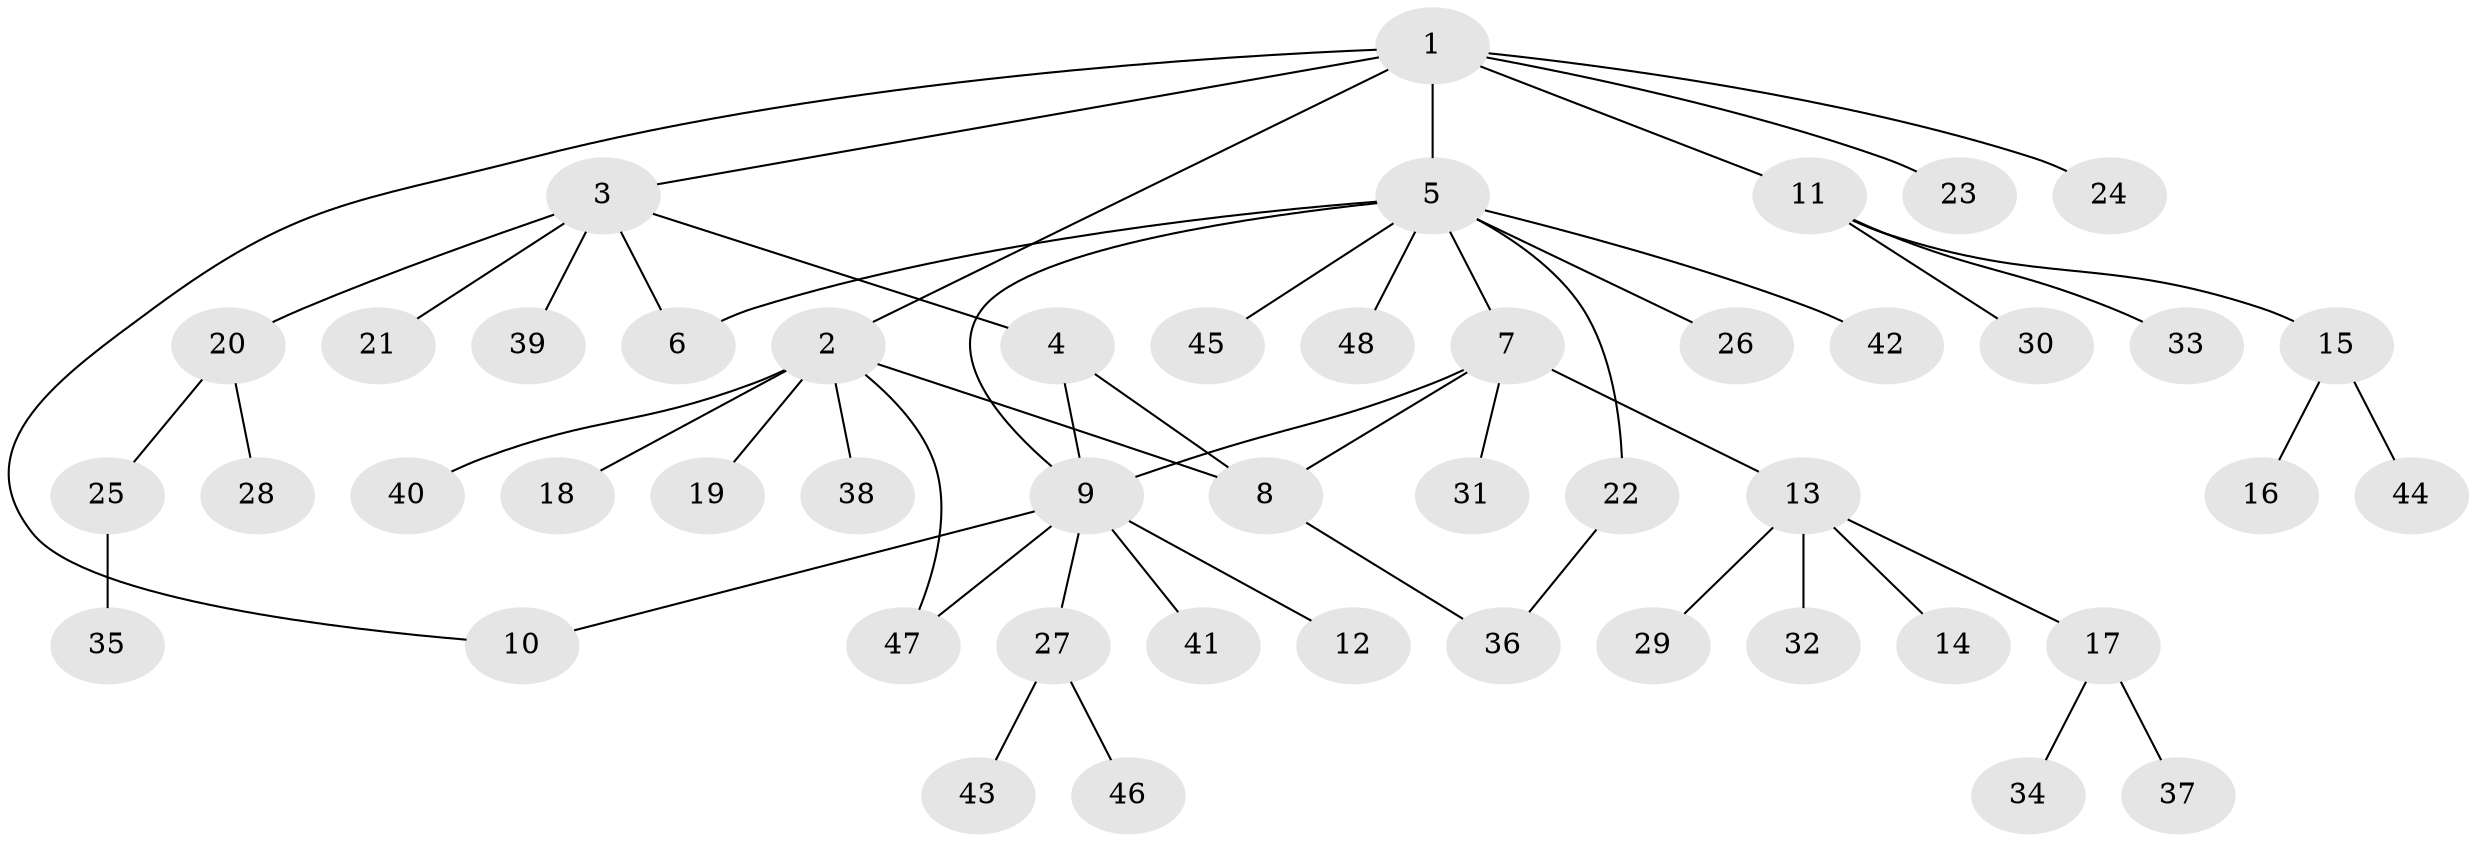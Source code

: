 // Generated by graph-tools (version 1.1) at 2025/11/02/27/25 16:11:32]
// undirected, 48 vertices, 55 edges
graph export_dot {
graph [start="1"]
  node [color=gray90,style=filled];
  1;
  2;
  3;
  4;
  5;
  6;
  7;
  8;
  9;
  10;
  11;
  12;
  13;
  14;
  15;
  16;
  17;
  18;
  19;
  20;
  21;
  22;
  23;
  24;
  25;
  26;
  27;
  28;
  29;
  30;
  31;
  32;
  33;
  34;
  35;
  36;
  37;
  38;
  39;
  40;
  41;
  42;
  43;
  44;
  45;
  46;
  47;
  48;
  1 -- 2;
  1 -- 3;
  1 -- 5;
  1 -- 10;
  1 -- 11;
  1 -- 23;
  1 -- 24;
  2 -- 8;
  2 -- 18;
  2 -- 19;
  2 -- 38;
  2 -- 40;
  2 -- 47;
  3 -- 4;
  3 -- 6;
  3 -- 20;
  3 -- 21;
  3 -- 39;
  4 -- 8;
  4 -- 9;
  5 -- 6;
  5 -- 7;
  5 -- 9;
  5 -- 22;
  5 -- 26;
  5 -- 42;
  5 -- 45;
  5 -- 48;
  7 -- 8;
  7 -- 9;
  7 -- 13;
  7 -- 31;
  8 -- 36;
  9 -- 10;
  9 -- 12;
  9 -- 27;
  9 -- 41;
  9 -- 47;
  11 -- 15;
  11 -- 30;
  11 -- 33;
  13 -- 14;
  13 -- 17;
  13 -- 29;
  13 -- 32;
  15 -- 16;
  15 -- 44;
  17 -- 34;
  17 -- 37;
  20 -- 25;
  20 -- 28;
  22 -- 36;
  25 -- 35;
  27 -- 43;
  27 -- 46;
}
